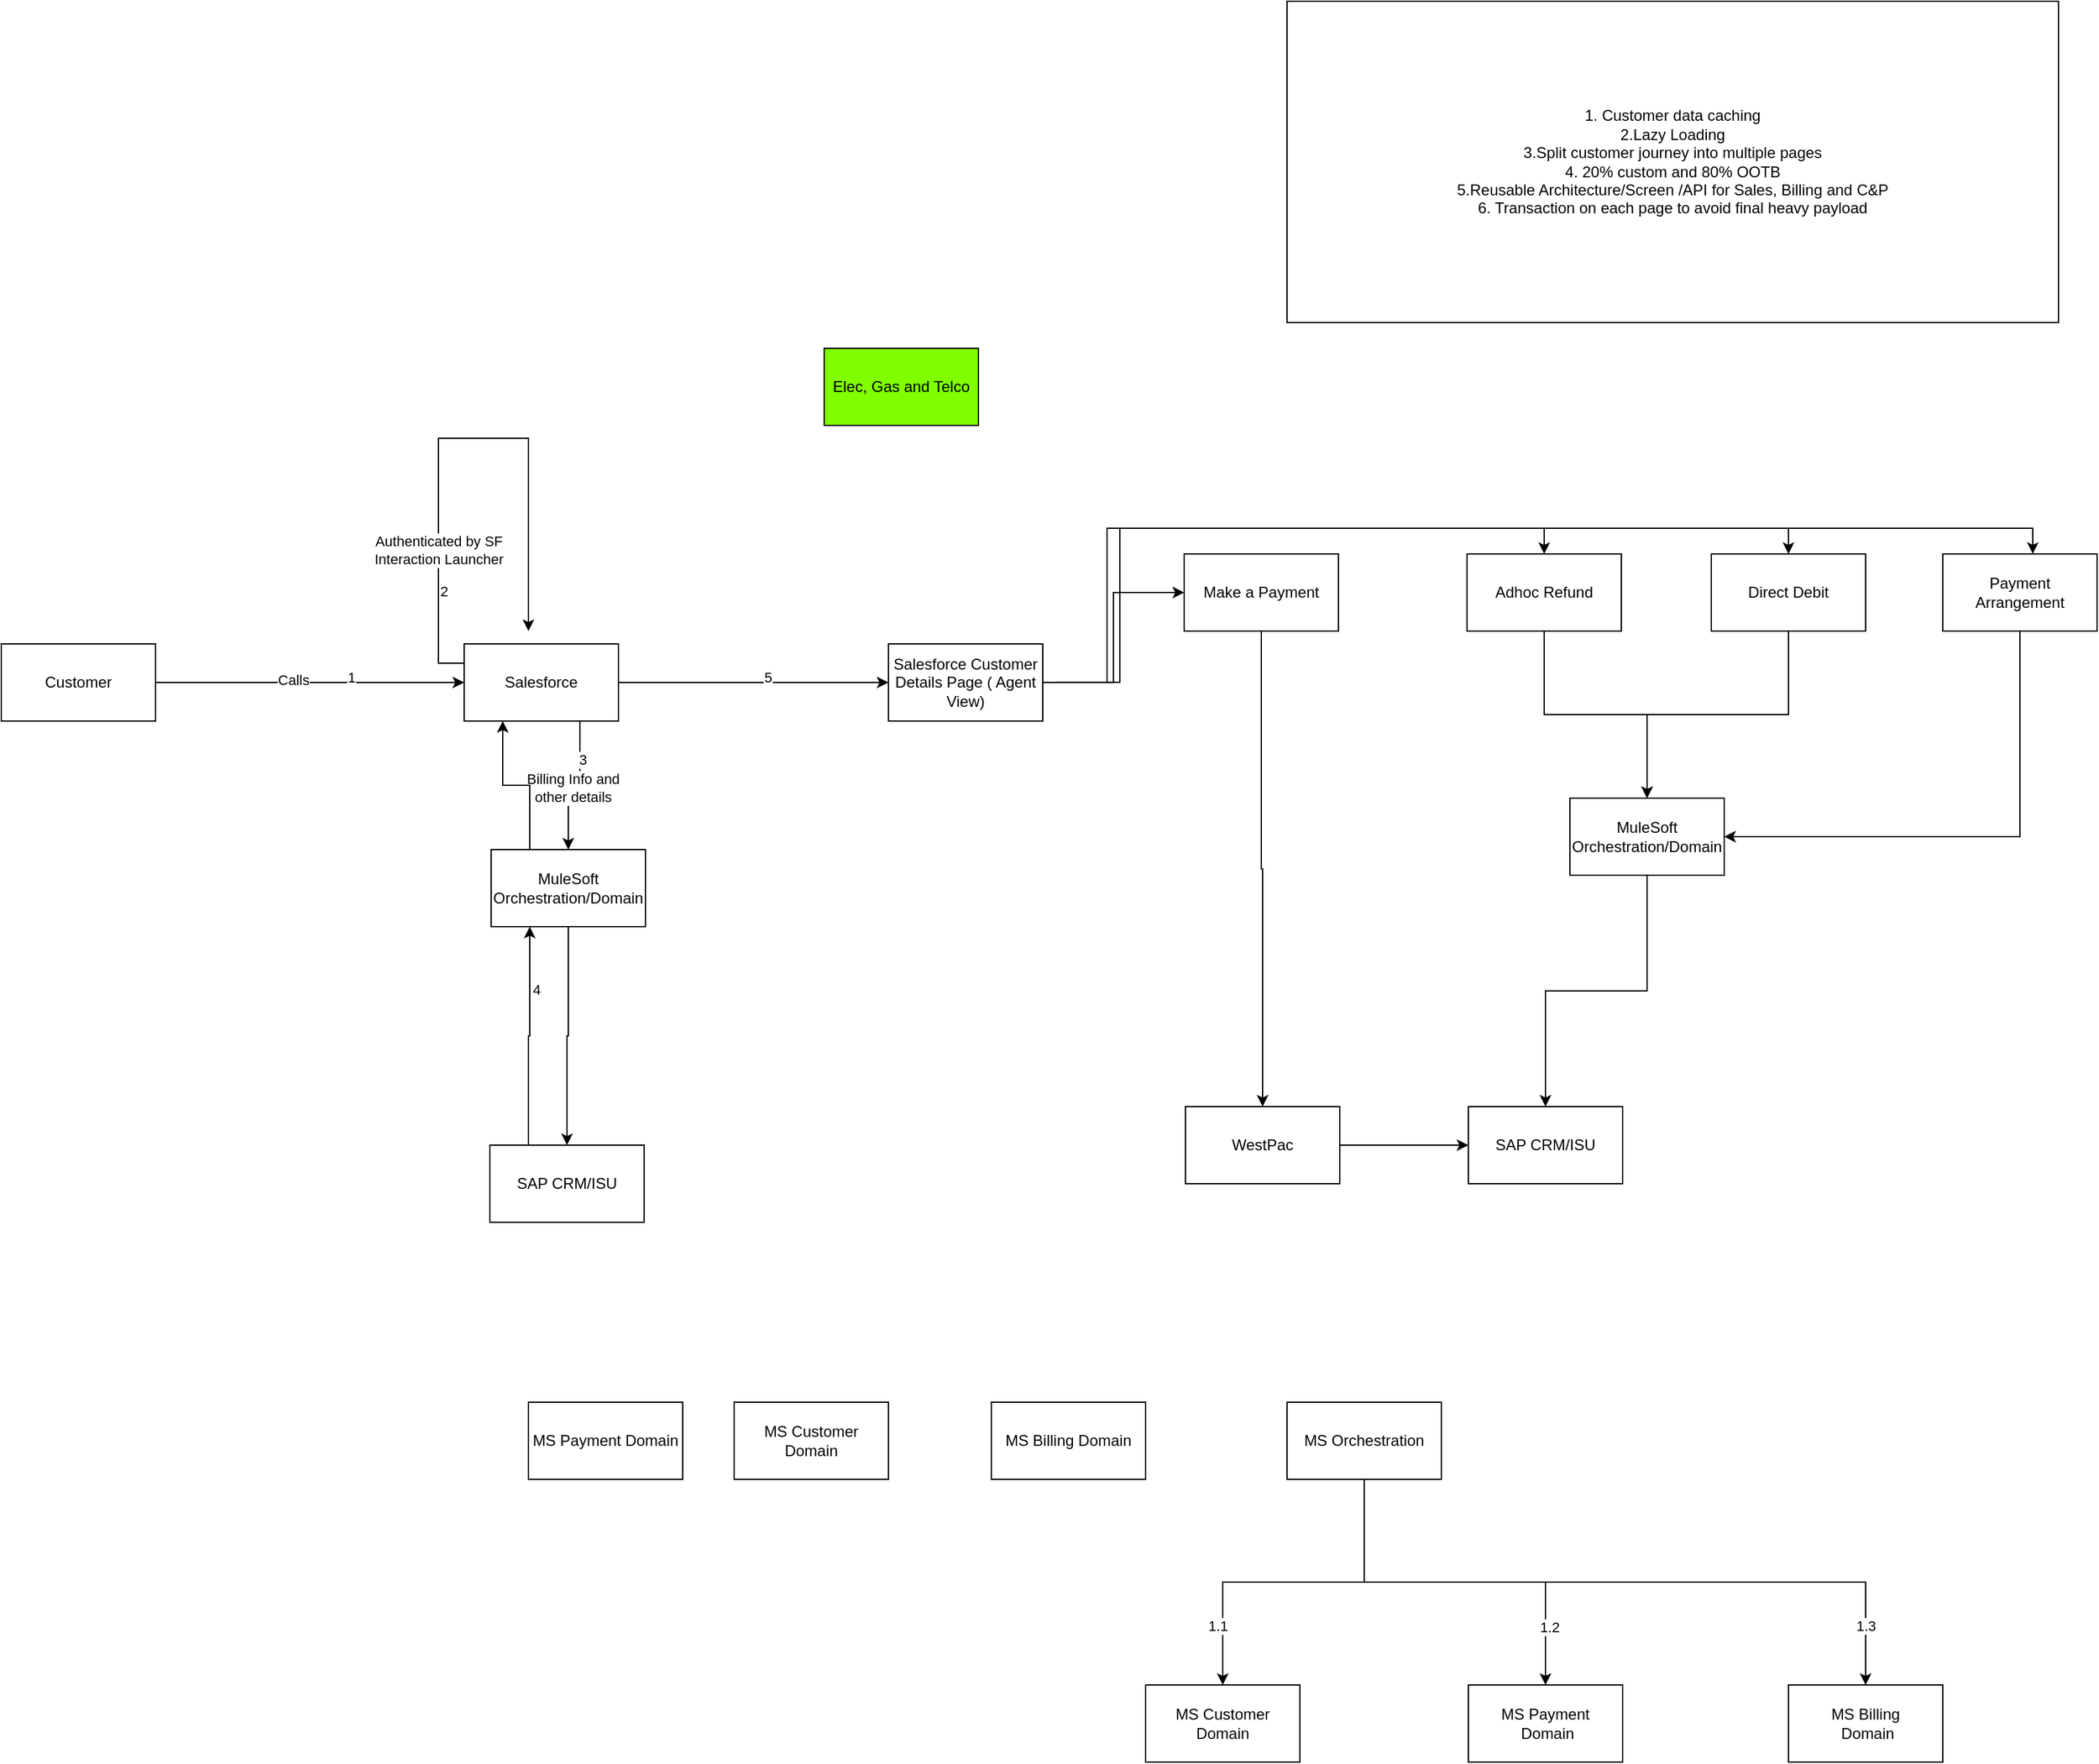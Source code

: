 <mxfile version="26.0.10">
  <diagram name="Page-1" id="iQu3nyqo9eot8f81149F">
    <mxGraphModel dx="1901" dy="2141" grid="1" gridSize="10" guides="1" tooltips="1" connect="1" arrows="1" fold="1" page="1" pageScale="1" pageWidth="850" pageHeight="1100" math="0" shadow="0">
      <root>
        <mxCell id="0" />
        <mxCell id="1" parent="0" />
        <mxCell id="WT15TES9iAEyX-zyvtR5-6" value="" style="edgeStyle=orthogonalEdgeStyle;rounded=0;orthogonalLoop=1;jettySize=auto;html=1;" edge="1" parent="1" source="WT15TES9iAEyX-zyvtR5-1" target="WT15TES9iAEyX-zyvtR5-2">
          <mxGeometry relative="1" as="geometry" />
        </mxCell>
        <mxCell id="WT15TES9iAEyX-zyvtR5-8" value="Calls" style="edgeLabel;html=1;align=center;verticalAlign=middle;resizable=0;points=[];" vertex="1" connectable="0" parent="WT15TES9iAEyX-zyvtR5-6">
          <mxGeometry x="-0.109" y="2" relative="1" as="geometry">
            <mxPoint as="offset" />
          </mxGeometry>
        </mxCell>
        <mxCell id="WT15TES9iAEyX-zyvtR5-24" value="1" style="edgeLabel;html=1;align=center;verticalAlign=middle;resizable=0;points=[];" vertex="1" connectable="0" parent="WT15TES9iAEyX-zyvtR5-6">
          <mxGeometry x="0.264" y="4" relative="1" as="geometry">
            <mxPoint as="offset" />
          </mxGeometry>
        </mxCell>
        <mxCell id="WT15TES9iAEyX-zyvtR5-1" value="Customer" style="rounded=0;whiteSpace=wrap;html=1;" vertex="1" parent="1">
          <mxGeometry x="30" y="90" width="120" height="60" as="geometry" />
        </mxCell>
        <mxCell id="WT15TES9iAEyX-zyvtR5-18" style="edgeStyle=orthogonalEdgeStyle;rounded=0;orthogonalLoop=1;jettySize=auto;html=1;exitX=0.75;exitY=1;exitDx=0;exitDy=0;" edge="1" parent="1" source="WT15TES9iAEyX-zyvtR5-2" target="WT15TES9iAEyX-zyvtR5-46">
          <mxGeometry relative="1" as="geometry">
            <mxPoint x="480" y="480" as="targetPoint" />
          </mxGeometry>
        </mxCell>
        <mxCell id="WT15TES9iAEyX-zyvtR5-19" value="Billing Info and&amp;nbsp;&lt;div&gt;other details&amp;nbsp;&lt;/div&gt;" style="edgeLabel;html=1;align=center;verticalAlign=middle;resizable=0;points=[];" vertex="1" connectable="0" parent="WT15TES9iAEyX-zyvtR5-18">
          <mxGeometry x="-0.012" y="2" relative="1" as="geometry">
            <mxPoint as="offset" />
          </mxGeometry>
        </mxCell>
        <mxCell id="WT15TES9iAEyX-zyvtR5-26" value="3" style="edgeLabel;html=1;align=center;verticalAlign=middle;resizable=0;points=[];" vertex="1" connectable="0" parent="WT15TES9iAEyX-zyvtR5-18">
          <mxGeometry x="-0.445" y="2" relative="1" as="geometry">
            <mxPoint as="offset" />
          </mxGeometry>
        </mxCell>
        <mxCell id="WT15TES9iAEyX-zyvtR5-21" style="edgeStyle=orthogonalEdgeStyle;rounded=0;orthogonalLoop=1;jettySize=auto;html=1;exitX=0;exitY=0.25;exitDx=0;exitDy=0;" edge="1" parent="1" source="WT15TES9iAEyX-zyvtR5-2">
          <mxGeometry relative="1" as="geometry">
            <mxPoint x="440" y="80" as="targetPoint" />
            <Array as="points">
              <mxPoint x="370" y="105" />
              <mxPoint x="370" y="-70" />
              <mxPoint x="440" y="-70" />
            </Array>
          </mxGeometry>
        </mxCell>
        <mxCell id="WT15TES9iAEyX-zyvtR5-22" value="Authenticated by SF&lt;div&gt;Interaction Launcher&lt;/div&gt;" style="edgeLabel;html=1;align=center;verticalAlign=middle;resizable=0;points=[];" vertex="1" connectable="0" parent="WT15TES9iAEyX-zyvtR5-21">
          <mxGeometry x="-0.483" relative="1" as="geometry">
            <mxPoint y="-1" as="offset" />
          </mxGeometry>
        </mxCell>
        <mxCell id="WT15TES9iAEyX-zyvtR5-25" value="2" style="edgeLabel;html=1;align=center;verticalAlign=middle;resizable=0;points=[];" vertex="1" connectable="0" parent="WT15TES9iAEyX-zyvtR5-21">
          <mxGeometry x="-0.637" y="-4" relative="1" as="geometry">
            <mxPoint y="-1" as="offset" />
          </mxGeometry>
        </mxCell>
        <mxCell id="WT15TES9iAEyX-zyvtR5-28" style="edgeStyle=orthogonalEdgeStyle;rounded=0;orthogonalLoop=1;jettySize=auto;html=1;exitX=1;exitY=0.5;exitDx=0;exitDy=0;entryX=0;entryY=0.5;entryDx=0;entryDy=0;" edge="1" parent="1" source="WT15TES9iAEyX-zyvtR5-2" target="WT15TES9iAEyX-zyvtR5-12">
          <mxGeometry relative="1" as="geometry" />
        </mxCell>
        <mxCell id="WT15TES9iAEyX-zyvtR5-29" value="5" style="edgeLabel;html=1;align=center;verticalAlign=middle;resizable=0;points=[];" vertex="1" connectable="0" parent="WT15TES9iAEyX-zyvtR5-28">
          <mxGeometry x="0.102" y="4" relative="1" as="geometry">
            <mxPoint as="offset" />
          </mxGeometry>
        </mxCell>
        <mxCell id="WT15TES9iAEyX-zyvtR5-2" value="Salesforce" style="rounded=0;whiteSpace=wrap;html=1;" vertex="1" parent="1">
          <mxGeometry x="390" y="90" width="120" height="60" as="geometry" />
        </mxCell>
        <mxCell id="WT15TES9iAEyX-zyvtR5-3" value="SAP CRM/ISU" style="rounded=0;whiteSpace=wrap;html=1;" vertex="1" parent="1">
          <mxGeometry x="410" y="480" width="120" height="60" as="geometry" />
        </mxCell>
        <mxCell id="WT15TES9iAEyX-zyvtR5-42" style="edgeStyle=orthogonalEdgeStyle;rounded=0;orthogonalLoop=1;jettySize=auto;html=1;exitX=1;exitY=0.5;exitDx=0;exitDy=0;entryX=0;entryY=0.5;entryDx=0;entryDy=0;" edge="1" parent="1" source="WT15TES9iAEyX-zyvtR5-4" target="WT15TES9iAEyX-zyvtR5-36">
          <mxGeometry relative="1" as="geometry" />
        </mxCell>
        <mxCell id="WT15TES9iAEyX-zyvtR5-4" value="WestPac" style="rounded=0;whiteSpace=wrap;html=1;" vertex="1" parent="1">
          <mxGeometry x="951" y="450" width="120" height="60" as="geometry" />
        </mxCell>
        <mxCell id="WT15TES9iAEyX-zyvtR5-37" style="edgeStyle=orthogonalEdgeStyle;rounded=0;orthogonalLoop=1;jettySize=auto;html=1;exitX=1;exitY=0.5;exitDx=0;exitDy=0;entryX=0;entryY=0.5;entryDx=0;entryDy=0;" edge="1" parent="1" source="WT15TES9iAEyX-zyvtR5-12" target="WT15TES9iAEyX-zyvtR5-30">
          <mxGeometry relative="1" as="geometry" />
        </mxCell>
        <mxCell id="WT15TES9iAEyX-zyvtR5-38" style="edgeStyle=orthogonalEdgeStyle;rounded=0;orthogonalLoop=1;jettySize=auto;html=1;exitX=1;exitY=0.5;exitDx=0;exitDy=0;entryX=0.5;entryY=0;entryDx=0;entryDy=0;" edge="1" parent="1" source="WT15TES9iAEyX-zyvtR5-12" target="WT15TES9iAEyX-zyvtR5-35">
          <mxGeometry relative="1" as="geometry">
            <Array as="points">
              <mxPoint x="890" y="120" />
              <mxPoint x="890" />
              <mxPoint x="1230" />
            </Array>
          </mxGeometry>
        </mxCell>
        <mxCell id="WT15TES9iAEyX-zyvtR5-39" style="edgeStyle=orthogonalEdgeStyle;rounded=0;orthogonalLoop=1;jettySize=auto;html=1;exitX=1;exitY=0.5;exitDx=0;exitDy=0;entryX=0.5;entryY=0;entryDx=0;entryDy=0;" edge="1" parent="1" source="WT15TES9iAEyX-zyvtR5-12" target="WT15TES9iAEyX-zyvtR5-34">
          <mxGeometry relative="1" as="geometry">
            <Array as="points">
              <mxPoint x="890" y="120" />
              <mxPoint x="890" />
              <mxPoint x="1420" />
            </Array>
          </mxGeometry>
        </mxCell>
        <mxCell id="WT15TES9iAEyX-zyvtR5-40" style="edgeStyle=orthogonalEdgeStyle;rounded=0;orthogonalLoop=1;jettySize=auto;html=1;exitX=1;exitY=0.5;exitDx=0;exitDy=0;entryX=0.5;entryY=0;entryDx=0;entryDy=0;" edge="1" parent="1">
          <mxGeometry relative="1" as="geometry">
            <mxPoint x="849.97" y="119.93" as="sourcePoint" />
            <mxPoint x="1609.97" y="19.93" as="targetPoint" />
            <Array as="points">
              <mxPoint x="899.97" y="119.93" />
              <mxPoint x="899.97" y="-0.07" />
              <mxPoint x="1609.97" y="-0.07" />
            </Array>
          </mxGeometry>
        </mxCell>
        <mxCell id="WT15TES9iAEyX-zyvtR5-12" value="Salesforce Customer Details Page ( Agent View)" style="rounded=0;whiteSpace=wrap;html=1;" vertex="1" parent="1">
          <mxGeometry x="720" y="90" width="120" height="60" as="geometry" />
        </mxCell>
        <mxCell id="WT15TES9iAEyX-zyvtR5-23" style="edgeStyle=orthogonalEdgeStyle;rounded=0;orthogonalLoop=1;jettySize=auto;html=1;exitX=0.25;exitY=0;exitDx=0;exitDy=0;entryX=0.25;entryY=1;entryDx=0;entryDy=0;" edge="1" parent="1" source="WT15TES9iAEyX-zyvtR5-3" target="WT15TES9iAEyX-zyvtR5-46">
          <mxGeometry relative="1" as="geometry" />
        </mxCell>
        <mxCell id="WT15TES9iAEyX-zyvtR5-27" value="4" style="edgeLabel;html=1;align=center;verticalAlign=middle;resizable=0;points=[];" vertex="1" connectable="0" parent="WT15TES9iAEyX-zyvtR5-23">
          <mxGeometry x="0.439" y="-5" relative="1" as="geometry">
            <mxPoint y="1" as="offset" />
          </mxGeometry>
        </mxCell>
        <mxCell id="WT15TES9iAEyX-zyvtR5-41" style="edgeStyle=orthogonalEdgeStyle;rounded=0;orthogonalLoop=1;jettySize=auto;html=1;exitX=0.5;exitY=1;exitDx=0;exitDy=0;" edge="1" parent="1" source="WT15TES9iAEyX-zyvtR5-30" target="WT15TES9iAEyX-zyvtR5-4">
          <mxGeometry relative="1" as="geometry" />
        </mxCell>
        <mxCell id="WT15TES9iAEyX-zyvtR5-30" value="Make a Payment" style="rounded=0;whiteSpace=wrap;html=1;" vertex="1" parent="1">
          <mxGeometry x="950" y="20" width="120" height="60" as="geometry" />
        </mxCell>
        <mxCell id="WT15TES9iAEyX-zyvtR5-45" style="edgeStyle=orthogonalEdgeStyle;rounded=0;orthogonalLoop=1;jettySize=auto;html=1;exitX=0.5;exitY=1;exitDx=0;exitDy=0;entryX=1;entryY=0.5;entryDx=0;entryDy=0;" edge="1" parent="1" source="WT15TES9iAEyX-zyvtR5-33" target="WT15TES9iAEyX-zyvtR5-47">
          <mxGeometry relative="1" as="geometry" />
        </mxCell>
        <mxCell id="WT15TES9iAEyX-zyvtR5-33" value="Payment Arrangement" style="rounded=0;whiteSpace=wrap;html=1;" vertex="1" parent="1">
          <mxGeometry x="1540" y="20" width="120" height="60" as="geometry" />
        </mxCell>
        <mxCell id="WT15TES9iAEyX-zyvtR5-44" style="edgeStyle=orthogonalEdgeStyle;rounded=0;orthogonalLoop=1;jettySize=auto;html=1;exitX=0.5;exitY=1;exitDx=0;exitDy=0;" edge="1" parent="1" source="WT15TES9iAEyX-zyvtR5-34" target="WT15TES9iAEyX-zyvtR5-47">
          <mxGeometry relative="1" as="geometry" />
        </mxCell>
        <mxCell id="WT15TES9iAEyX-zyvtR5-34" value="Direct Debit" style="rounded=0;whiteSpace=wrap;html=1;" vertex="1" parent="1">
          <mxGeometry x="1360" y="20" width="120" height="60" as="geometry" />
        </mxCell>
        <mxCell id="WT15TES9iAEyX-zyvtR5-43" style="edgeStyle=orthogonalEdgeStyle;rounded=0;orthogonalLoop=1;jettySize=auto;html=1;exitX=0.5;exitY=1;exitDx=0;exitDy=0;" edge="1" parent="1" source="WT15TES9iAEyX-zyvtR5-35" target="WT15TES9iAEyX-zyvtR5-47">
          <mxGeometry relative="1" as="geometry" />
        </mxCell>
        <mxCell id="WT15TES9iAEyX-zyvtR5-35" value="Adhoc Refund" style="rounded=0;whiteSpace=wrap;html=1;" vertex="1" parent="1">
          <mxGeometry x="1170" y="20" width="120" height="60" as="geometry" />
        </mxCell>
        <mxCell id="WT15TES9iAEyX-zyvtR5-36" value="SAP CRM/ISU" style="rounded=0;whiteSpace=wrap;html=1;" vertex="1" parent="1">
          <mxGeometry x="1171" y="450" width="120" height="60" as="geometry" />
        </mxCell>
        <mxCell id="WT15TES9iAEyX-zyvtR5-50" value="" style="edgeStyle=orthogonalEdgeStyle;rounded=0;orthogonalLoop=1;jettySize=auto;html=1;entryX=0.5;entryY=0;entryDx=0;entryDy=0;" edge="1" parent="1" source="WT15TES9iAEyX-zyvtR5-46" target="WT15TES9iAEyX-zyvtR5-3">
          <mxGeometry relative="1" as="geometry">
            <mxPoint x="570" y="390" as="targetPoint" />
          </mxGeometry>
        </mxCell>
        <mxCell id="WT15TES9iAEyX-zyvtR5-51" style="edgeStyle=orthogonalEdgeStyle;rounded=0;orthogonalLoop=1;jettySize=auto;html=1;exitX=0.25;exitY=0;exitDx=0;exitDy=0;entryX=0.25;entryY=1;entryDx=0;entryDy=0;" edge="1" parent="1" source="WT15TES9iAEyX-zyvtR5-46" target="WT15TES9iAEyX-zyvtR5-2">
          <mxGeometry relative="1" as="geometry" />
        </mxCell>
        <mxCell id="WT15TES9iAEyX-zyvtR5-46" value="MuleSoft Orchestration/Domain" style="rounded=0;whiteSpace=wrap;html=1;" vertex="1" parent="1">
          <mxGeometry x="411" y="250" width="120" height="60" as="geometry" />
        </mxCell>
        <mxCell id="WT15TES9iAEyX-zyvtR5-48" style="edgeStyle=orthogonalEdgeStyle;rounded=0;orthogonalLoop=1;jettySize=auto;html=1;exitX=0.5;exitY=1;exitDx=0;exitDy=0;" edge="1" parent="1" source="WT15TES9iAEyX-zyvtR5-47" target="WT15TES9iAEyX-zyvtR5-36">
          <mxGeometry relative="1" as="geometry" />
        </mxCell>
        <mxCell id="WT15TES9iAEyX-zyvtR5-47" value="MuleSoft Orchestration/Domain" style="rounded=0;whiteSpace=wrap;html=1;" vertex="1" parent="1">
          <mxGeometry x="1250" y="210" width="120" height="60" as="geometry" />
        </mxCell>
        <mxCell id="WT15TES9iAEyX-zyvtR5-52" value="MS Payment Domain" style="rounded=0;whiteSpace=wrap;html=1;" vertex="1" parent="1">
          <mxGeometry x="440" y="680" width="120" height="60" as="geometry" />
        </mxCell>
        <mxCell id="WT15TES9iAEyX-zyvtR5-53" value="MS Customer Domain" style="rounded=0;whiteSpace=wrap;html=1;" vertex="1" parent="1">
          <mxGeometry x="600" y="680" width="120" height="60" as="geometry" />
        </mxCell>
        <mxCell id="WT15TES9iAEyX-zyvtR5-54" value="MS Billing Domain" style="rounded=0;whiteSpace=wrap;html=1;" vertex="1" parent="1">
          <mxGeometry x="800" y="680" width="120" height="60" as="geometry" />
        </mxCell>
        <mxCell id="WT15TES9iAEyX-zyvtR5-59" style="edgeStyle=orthogonalEdgeStyle;rounded=0;orthogonalLoop=1;jettySize=auto;html=1;exitX=0.5;exitY=1;exitDx=0;exitDy=0;" edge="1" parent="1" source="WT15TES9iAEyX-zyvtR5-56" target="WT15TES9iAEyX-zyvtR5-58">
          <mxGeometry relative="1" as="geometry" />
        </mxCell>
        <mxCell id="WT15TES9iAEyX-zyvtR5-61" value="1.1" style="edgeLabel;html=1;align=center;verticalAlign=middle;resizable=0;points=[];" vertex="1" connectable="0" parent="WT15TES9iAEyX-zyvtR5-59">
          <mxGeometry x="0.657" y="-4" relative="1" as="geometry">
            <mxPoint as="offset" />
          </mxGeometry>
        </mxCell>
        <mxCell id="WT15TES9iAEyX-zyvtR5-60" style="edgeStyle=orthogonalEdgeStyle;rounded=0;orthogonalLoop=1;jettySize=auto;html=1;exitX=0.5;exitY=1;exitDx=0;exitDy=0;entryX=0.5;entryY=0;entryDx=0;entryDy=0;" edge="1" parent="1" source="WT15TES9iAEyX-zyvtR5-56" target="WT15TES9iAEyX-zyvtR5-57">
          <mxGeometry relative="1" as="geometry" />
        </mxCell>
        <mxCell id="WT15TES9iAEyX-zyvtR5-62" value="1.2" style="edgeLabel;html=1;align=center;verticalAlign=middle;resizable=0;points=[];" vertex="1" connectable="0" parent="WT15TES9iAEyX-zyvtR5-60">
          <mxGeometry x="0.701" y="3" relative="1" as="geometry">
            <mxPoint as="offset" />
          </mxGeometry>
        </mxCell>
        <mxCell id="WT15TES9iAEyX-zyvtR5-64" style="edgeStyle=orthogonalEdgeStyle;rounded=0;orthogonalLoop=1;jettySize=auto;html=1;exitX=0.5;exitY=1;exitDx=0;exitDy=0;" edge="1" parent="1" source="WT15TES9iAEyX-zyvtR5-56" target="WT15TES9iAEyX-zyvtR5-63">
          <mxGeometry relative="1" as="geometry" />
        </mxCell>
        <mxCell id="WT15TES9iAEyX-zyvtR5-65" value="1.3" style="edgeLabel;html=1;align=center;verticalAlign=middle;resizable=0;points=[];" vertex="1" connectable="0" parent="WT15TES9iAEyX-zyvtR5-64">
          <mxGeometry x="0.832" relative="1" as="geometry">
            <mxPoint as="offset" />
          </mxGeometry>
        </mxCell>
        <mxCell id="WT15TES9iAEyX-zyvtR5-56" value="MS Orchestration" style="rounded=0;whiteSpace=wrap;html=1;" vertex="1" parent="1">
          <mxGeometry x="1030" y="680" width="120" height="60" as="geometry" />
        </mxCell>
        <mxCell id="WT15TES9iAEyX-zyvtR5-57" value="MS Payment&lt;div&gt;&amp;nbsp;Domain&lt;/div&gt;" style="rounded=0;whiteSpace=wrap;html=1;" vertex="1" parent="1">
          <mxGeometry x="1171" y="900" width="120" height="60" as="geometry" />
        </mxCell>
        <mxCell id="WT15TES9iAEyX-zyvtR5-58" value="MS Customer Domain" style="rounded=0;whiteSpace=wrap;html=1;" vertex="1" parent="1">
          <mxGeometry x="920" y="900" width="120" height="60" as="geometry" />
        </mxCell>
        <mxCell id="WT15TES9iAEyX-zyvtR5-63" value="MS Billing&lt;div&gt;&amp;nbsp;Domain&lt;/div&gt;" style="rounded=0;whiteSpace=wrap;html=1;" vertex="1" parent="1">
          <mxGeometry x="1420" y="900" width="120" height="60" as="geometry" />
        </mxCell>
        <mxCell id="WT15TES9iAEyX-zyvtR5-66" value="Elec, Gas and Telco" style="rounded=0;whiteSpace=wrap;html=1;fillColor=light-dark(#80FF00,var(--ge-dark-color, #121212));" vertex="1" parent="1">
          <mxGeometry x="670" y="-140" width="120" height="60" as="geometry" />
        </mxCell>
        <mxCell id="WT15TES9iAEyX-zyvtR5-67" value="1. Customer data caching&lt;div&gt;2.Lazy Loading&lt;/div&gt;&lt;div&gt;3.Split customer journey into multiple pages&lt;/div&gt;&lt;div&gt;4. 20% custom and 80% OOTB&lt;/div&gt;&lt;div&gt;5.Reusable Architecture/Screen /API for Sales, Billing and C&amp;amp;P&lt;/div&gt;&lt;div&gt;6. Transaction on each page to avoid final heavy payload&lt;/div&gt;" style="rounded=0;whiteSpace=wrap;html=1;" vertex="1" parent="1">
          <mxGeometry x="1030" y="-410" width="600" height="250" as="geometry" />
        </mxCell>
      </root>
    </mxGraphModel>
  </diagram>
</mxfile>
